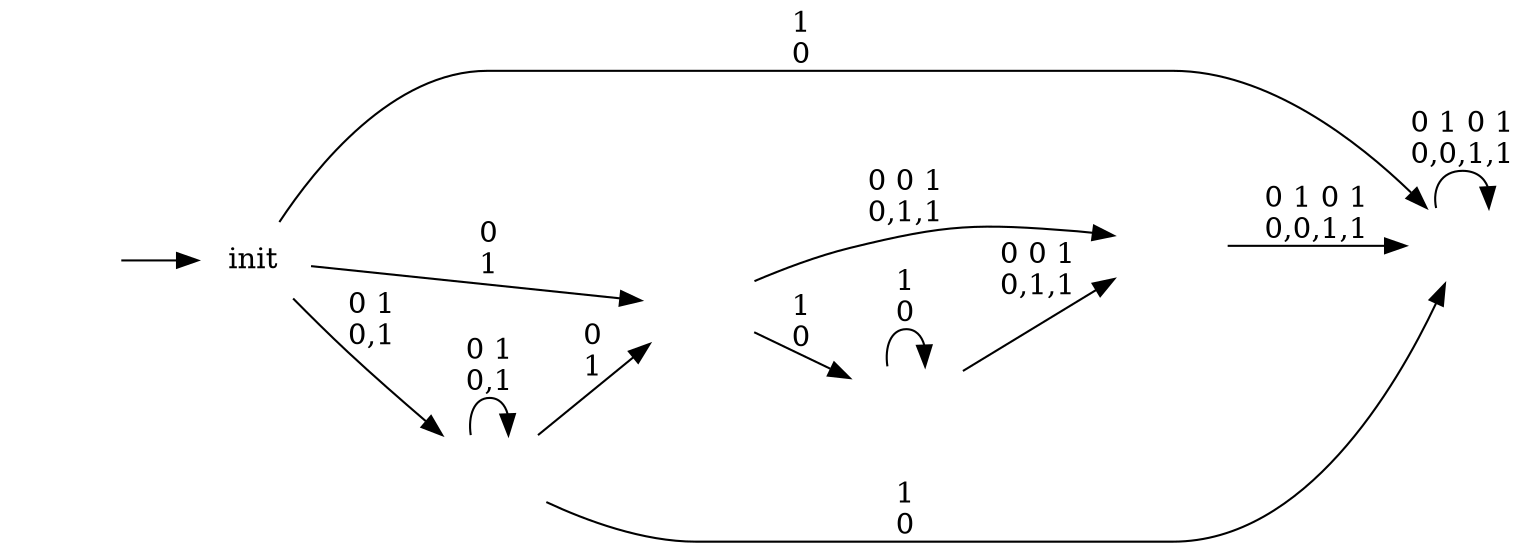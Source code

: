 digraph G {
rankdir="LR";node[shape=none];
"#entry#"[shape=none label=""];
"(#(0 0) #(0 1) #(1 0))"[image="00+01+10.png", label=""];
"(#(1 1))"[image="11.png", label=""];
"(#(0 0) #(0 1) #(1 0) #(1 1))"[image="00+01+10+11.png", label=""];
"#nil"[image="btm.png", label=""];
"(#(1 0) #(1 1))"[image="10+11.png", label=""];
"#entry#"->"init"
"init"->"(#(1 0) #(1 1))"[label="0 1\n0,1"];
"init"->"#nil"[label="1\n0"];
"init"->"(#(0 0) #(0 1) #(1 0) #(1 1))"[label="0\n1"];
"(#(1 0) #(1 1))"->"(#(1 0) #(1 1))"[label="0 1\n0,1"];
"(#(1 0) #(1 1))"->"#nil"[label="1\n0"];
"(#(1 0) #(1 1))"->"(#(0 0) #(0 1) #(1 0) #(1 1))"[label="0\n1"];
"#nil"->"#nil"[label="0 1 0 1\n0,0,1,1"];
"(#(0 0) #(0 1) #(1 0) #(1 1))"->"(#(1 1))"[label="0 0 1\n0,1,1"];
"(#(0 0) #(0 1) #(1 0) #(1 1))"->"(#(0 0) #(0 1) #(1 0))"[label="1\n0"];
"(#(1 1))"->"#nil"[label="0 1 0 1\n0,0,1,1"];
"(#(0 0) #(0 1) #(1 0))"->"(#(1 1))"[label="0 0 1\n0,1,1"];
"(#(0 0) #(0 1) #(1 0))"->"(#(0 0) #(0 1) #(1 0))"[label="1\n0"];
}
